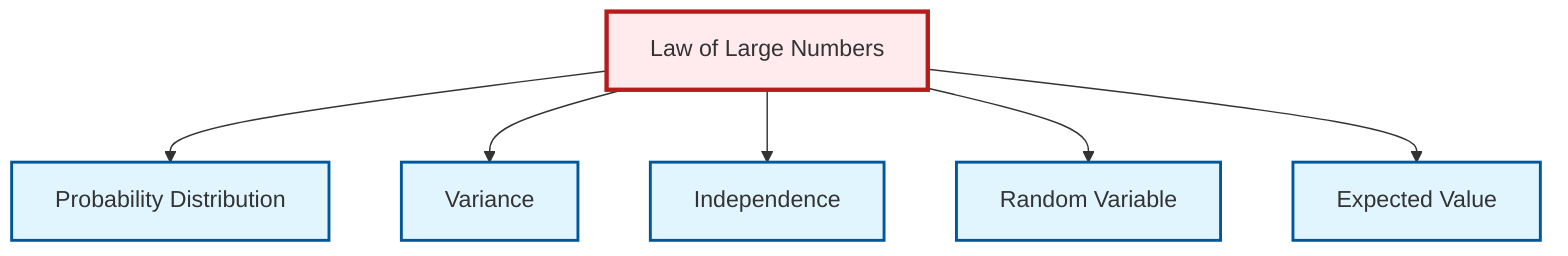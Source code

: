 graph TD
    classDef definition fill:#e1f5fe,stroke:#01579b,stroke-width:2px
    classDef theorem fill:#f3e5f5,stroke:#4a148c,stroke-width:2px
    classDef axiom fill:#fff3e0,stroke:#e65100,stroke-width:2px
    classDef example fill:#e8f5e9,stroke:#1b5e20,stroke-width:2px
    classDef current fill:#ffebee,stroke:#b71c1c,stroke-width:3px
    def-random-variable["Random Variable"]:::definition
    def-expectation["Expected Value"]:::definition
    def-probability-distribution["Probability Distribution"]:::definition
    thm-law-of-large-numbers["Law of Large Numbers"]:::theorem
    def-independence["Independence"]:::definition
    def-variance["Variance"]:::definition
    thm-law-of-large-numbers --> def-probability-distribution
    thm-law-of-large-numbers --> def-variance
    thm-law-of-large-numbers --> def-independence
    thm-law-of-large-numbers --> def-random-variable
    thm-law-of-large-numbers --> def-expectation
    class thm-law-of-large-numbers current